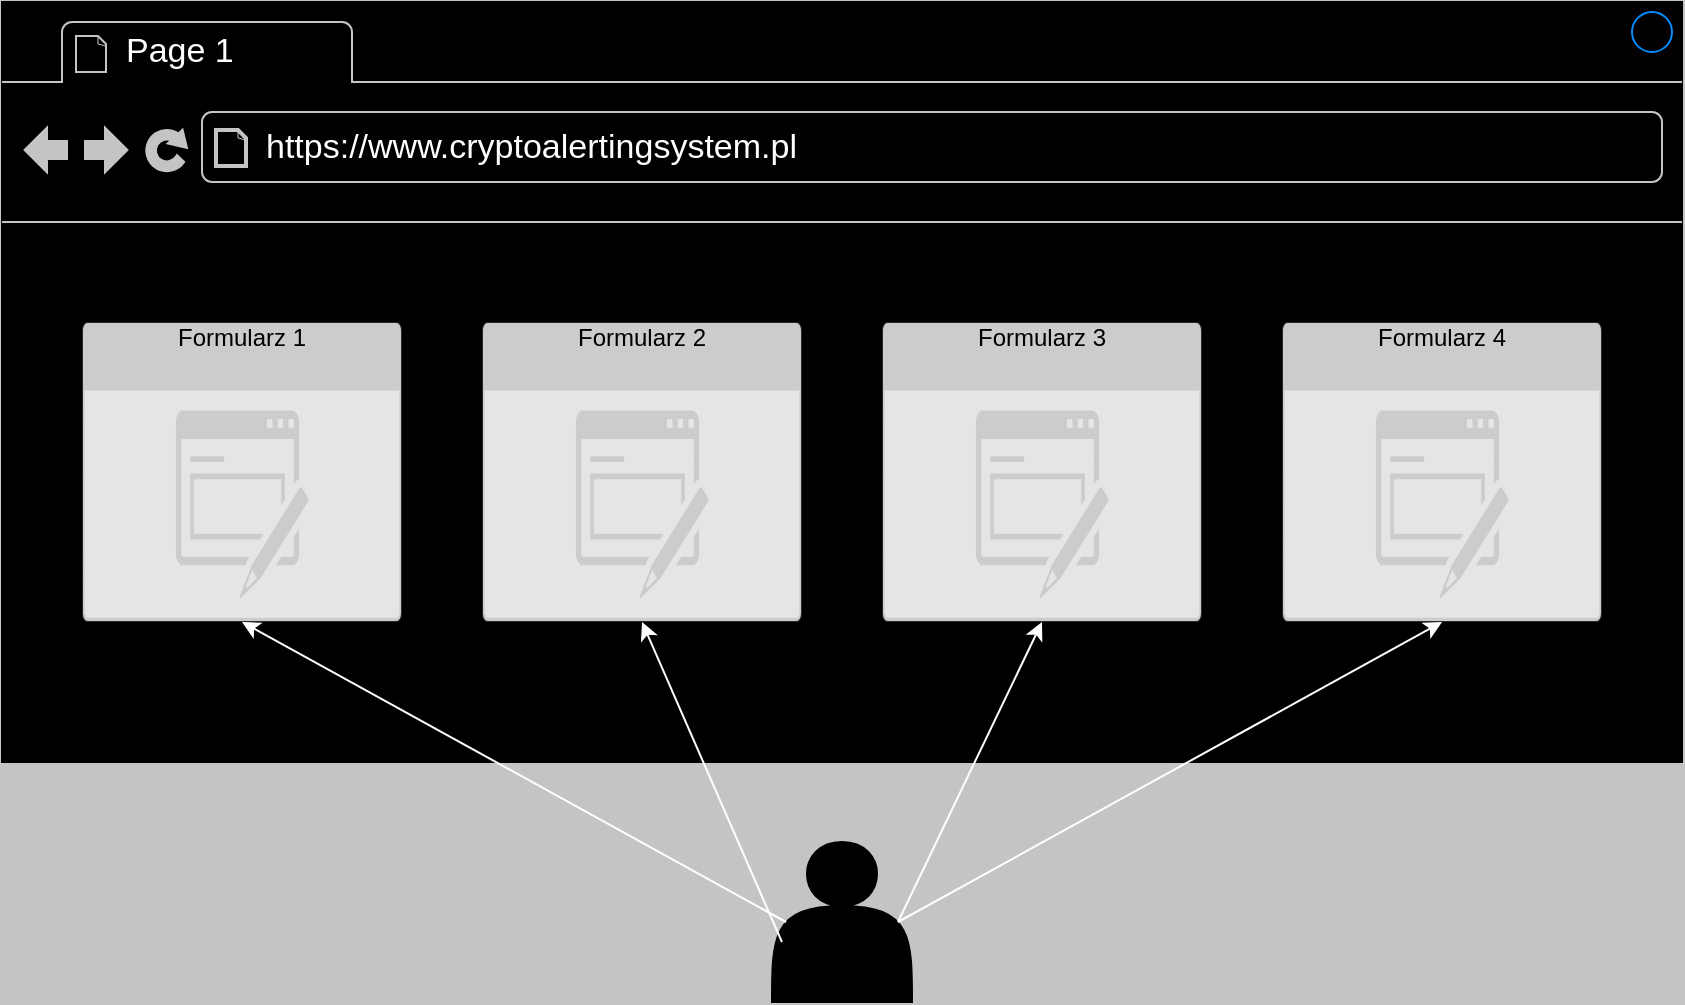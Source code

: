 <mxfile version="22.1.18" type="device">
  <diagram name="Strona-1" id="uL_BOIQfOMwA9e9EQ-xa">
    <mxGraphModel dx="1050" dy="587" grid="1" gridSize="10" guides="1" tooltips="1" connect="1" arrows="1" fold="1" page="1" pageScale="1" pageWidth="1169" pageHeight="827" background="#C4C4C4" math="0" shadow="0">
      <root>
        <mxCell id="0" />
        <mxCell id="1" parent="0" />
        <mxCell id="c_7c0zEZb0RKOWvZb5lT-1" value="" style="shape=actor;whiteSpace=wrap;html=1;labelBackgroundColor=none;fillColor=#000000;" vertex="1" parent="1">
          <mxGeometry x="445" y="480" width="70" height="80" as="geometry" />
        </mxCell>
        <mxCell id="c_7c0zEZb0RKOWvZb5lT-2" value="" style="strokeWidth=1;shadow=0;dashed=0;align=center;html=1;shape=mxgraph.mockup.containers.browserWindow;rSize=0;strokeColor2=#008cff;strokeColor3=#c4c4c4;mainText=,;recursiveResize=0;labelBackgroundColor=none;fillColor=#000000;strokeColor=default;" vertex="1" parent="1">
          <mxGeometry x="60" y="60" width="840" height="380" as="geometry" />
        </mxCell>
        <mxCell id="c_7c0zEZb0RKOWvZb5lT-3" value="&lt;font color=&quot;#ffffff&quot;&gt;Page 1&lt;/font&gt;" style="strokeWidth=1;shadow=0;dashed=0;align=center;html=1;shape=mxgraph.mockup.containers.anchor;fontSize=17;align=left;whiteSpace=wrap;labelBackgroundColor=none;" vertex="1" parent="c_7c0zEZb0RKOWvZb5lT-2">
          <mxGeometry x="60" y="12" width="110" height="26" as="geometry" />
        </mxCell>
        <mxCell id="c_7c0zEZb0RKOWvZb5lT-4" value="&lt;font color=&quot;#ffffff&quot;&gt;https://www.cryptoalertingsystem.pl&lt;/font&gt;" style="strokeWidth=1;shadow=0;dashed=0;align=center;html=1;shape=mxgraph.mockup.containers.anchor;rSize=0;fontSize=17;align=left;labelBackgroundColor=none;strokeColor=#FFFFFF;" vertex="1" parent="c_7c0zEZb0RKOWvZb5lT-2">
          <mxGeometry x="130" y="60" width="250" height="26" as="geometry" />
        </mxCell>
        <mxCell id="c_7c0zEZb0RKOWvZb5lT-5" value="Formularz 1" style="html=1;whiteSpace=wrap;labelPosition=center;verticalLabelPosition=middle;verticalAlign=top;align=center;fontSize=12;outlineConnect=0;spacingTop=-6;sketch=0;shape=mxgraph.sitemap.form;labelBackgroundColor=none;fillColor=#FFFFFF;opacity=80;" vertex="1" parent="c_7c0zEZb0RKOWvZb5lT-2">
          <mxGeometry x="40" y="160" width="160" height="150" as="geometry" />
        </mxCell>
        <mxCell id="c_7c0zEZb0RKOWvZb5lT-9" value="Formularz 2" style="html=1;whiteSpace=wrap;labelPosition=center;verticalLabelPosition=middle;verticalAlign=top;align=center;fontSize=12;outlineConnect=0;spacingTop=-6;sketch=0;shape=mxgraph.sitemap.form;labelBackgroundColor=none;opacity=80;" vertex="1" parent="c_7c0zEZb0RKOWvZb5lT-2">
          <mxGeometry x="240" y="160" width="160" height="150" as="geometry" />
        </mxCell>
        <mxCell id="c_7c0zEZb0RKOWvZb5lT-10" value="Formularz 3" style="html=1;whiteSpace=wrap;labelPosition=center;verticalLabelPosition=middle;verticalAlign=top;align=center;fontSize=12;outlineConnect=0;spacingTop=-6;sketch=0;shape=mxgraph.sitemap.form;labelBackgroundColor=none;opacity=80;" vertex="1" parent="c_7c0zEZb0RKOWvZb5lT-2">
          <mxGeometry x="440" y="160" width="160" height="150" as="geometry" />
        </mxCell>
        <mxCell id="c_7c0zEZb0RKOWvZb5lT-11" value="Formularz 4" style="html=1;whiteSpace=wrap;labelPosition=center;verticalLabelPosition=middle;verticalAlign=top;align=center;fontSize=12;outlineConnect=0;spacingTop=-6;sketch=0;shape=mxgraph.sitemap.form;labelBackgroundColor=none;opacity=80;" vertex="1" parent="c_7c0zEZb0RKOWvZb5lT-2">
          <mxGeometry x="640" y="160" width="160" height="150" as="geometry" />
        </mxCell>
        <mxCell id="c_7c0zEZb0RKOWvZb5lT-12" value="" style="endArrow=classic;html=1;rounded=0;entryX=0.5;entryY=1;entryDx=0;entryDy=0;entryPerimeter=0;exitX=0.9;exitY=0.5;exitDx=0;exitDy=0;exitPerimeter=0;labelBackgroundColor=none;fontColor=default;strokeColor=#FFFFFF;" edge="1" parent="1" source="c_7c0zEZb0RKOWvZb5lT-1" target="c_7c0zEZb0RKOWvZb5lT-11">
          <mxGeometry width="50" height="50" relative="1" as="geometry">
            <mxPoint x="390" y="280" as="sourcePoint" />
            <mxPoint x="440" y="230" as="targetPoint" />
          </mxGeometry>
        </mxCell>
        <mxCell id="c_7c0zEZb0RKOWvZb5lT-14" value="" style="endArrow=classic;html=1;rounded=0;entryX=0.5;entryY=1;entryDx=0;entryDy=0;entryPerimeter=0;exitX=0.1;exitY=0.5;exitDx=0;exitDy=0;exitPerimeter=0;labelBackgroundColor=none;fontColor=default;strokeColor=#FFFFFF;" edge="1" parent="1" source="c_7c0zEZb0RKOWvZb5lT-1" target="c_7c0zEZb0RKOWvZb5lT-5">
          <mxGeometry width="50" height="50" relative="1" as="geometry">
            <mxPoint x="390" y="280" as="sourcePoint" />
            <mxPoint x="440" y="230" as="targetPoint" />
          </mxGeometry>
        </mxCell>
        <mxCell id="c_7c0zEZb0RKOWvZb5lT-15" value="" style="endArrow=classic;html=1;rounded=0;entryX=0.5;entryY=1;entryDx=0;entryDy=0;entryPerimeter=0;exitX=0.071;exitY=0.625;exitDx=0;exitDy=0;exitPerimeter=0;labelBackgroundColor=none;fontColor=default;strokeColor=#FFFFFF;" edge="1" parent="1" source="c_7c0zEZb0RKOWvZb5lT-1" target="c_7c0zEZb0RKOWvZb5lT-9">
          <mxGeometry width="50" height="50" relative="1" as="geometry">
            <mxPoint x="390" y="280" as="sourcePoint" />
            <mxPoint x="440" y="230" as="targetPoint" />
          </mxGeometry>
        </mxCell>
        <mxCell id="c_7c0zEZb0RKOWvZb5lT-16" value="" style="endArrow=classic;html=1;rounded=0;entryX=0.5;entryY=1;entryDx=0;entryDy=0;entryPerimeter=0;exitX=0.9;exitY=0.5;exitDx=0;exitDy=0;exitPerimeter=0;labelBackgroundColor=none;fontColor=default;strokeColor=#FFFFFF;" edge="1" parent="1" source="c_7c0zEZb0RKOWvZb5lT-1" target="c_7c0zEZb0RKOWvZb5lT-10">
          <mxGeometry width="50" height="50" relative="1" as="geometry">
            <mxPoint x="460" y="540" as="sourcePoint" />
            <mxPoint x="390" y="380" as="targetPoint" />
          </mxGeometry>
        </mxCell>
      </root>
    </mxGraphModel>
  </diagram>
</mxfile>
